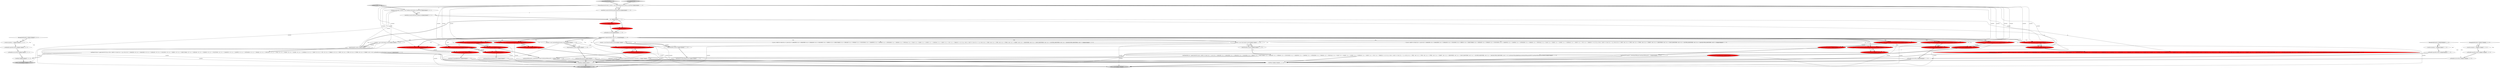 digraph {
1 [style = filled, label = "enterOuterAlt(_localctx,8)@@@74@@@['1', '0', '0']", fillcolor = red, shape = ellipse image = "AAA1AAABBB1BBB"];
24 [style = filled, label = "enterOuterAlt(_localctx,7)@@@63@@@['1', '0', '0']", fillcolor = red, shape = ellipse image = "AAA1AAABBB1BBB"];
17 [style = filled, label = "enterOuterAlt(_localctx,10)@@@88@@@['1', '0', '0']", fillcolor = red, shape = ellipse image = "AAA1AAABBB1BBB"];
38 [style = filled, label = "_localctx = new CastContext(_localctx)@@@10@@@['1', '1', '0']", fillcolor = white, shape = ellipse image = "AAA0AAABBB1BBB"];
67 [style = filled, label = "nonReserved['0', '0', '1']", fillcolor = lightgray, shape = diamond image = "AAA0AAABBB3BBB"];
42 [style = filled, label = "{setState(571)match(T__0)setState(572)expression()setState(573)match(T__1)}@@@75@@@['1', '1', '0']", fillcolor = white, shape = ellipse image = "AAA0AAABBB1BBB"];
69 [style = filled, label = "_errHandler.recover(this,re)@@@22@@@['0', '0', '1']", fillcolor = white, shape = ellipse image = "AAA0AAABBB3BBB"];
34 [style = filled, label = "return _localctx@@@108@@@['1', '0', '0']", fillcolor = lightgray, shape = ellipse image = "AAA0AAABBB1BBB"];
52 [style = filled, label = "enterOuterAlt(_localctx,6)@@@56@@@['0', '1', '0']", fillcolor = red, shape = ellipse image = "AAA1AAABBB2BBB"];
61 [style = filled, label = "setState(575)@@@7@@@['0', '1', '0']", fillcolor = red, shape = ellipse image = "AAA1AAABBB2BBB"];
25 [style = filled, label = "_errHandler.sync(this)@@@8@@@['1', '1', '0']", fillcolor = white, shape = ellipse image = "AAA0AAABBB1BBB"];
47 [style = filled, label = "_localctx.exception = re@@@87@@@['0', '1', '0']", fillcolor = white, shape = ellipse image = "AAA0AAABBB2BBB"];
56 [style = filled, label = "_localctx = new DereferenceContext(_localctx)@@@66@@@['0', '1', '0']", fillcolor = red, shape = ellipse image = "AAA1AAABBB2BBB"];
30 [style = filled, label = "{setState(572)qualifiedName()}@@@82@@@['1', '0', '0']", fillcolor = red, shape = ellipse image = "AAA1AAABBB1BBB"];
57 [style = filled, label = "enterOuterAlt(_localctx,5)@@@49@@@['0', '1', '0']", fillcolor = red, shape = ellipse image = "AAA1AAABBB2BBB"];
39 [style = filled, label = "enterOuterAlt(_localctx,6)@@@56@@@['1', '0', '0']", fillcolor = red, shape = ellipse image = "AAA1AAABBB1BBB"];
3 [style = filled, label = "enterRule(_localctx,60,RULE_primaryExpression)@@@4@@@['1', '1', '0']", fillcolor = white, shape = ellipse image = "AAA0AAABBB1BBB"];
29 [style = filled, label = "{setState(567)match(T__0)setState(568)query()setState(569)match(T__1)}@@@64@@@['1', '0', '0']", fillcolor = white, shape = ellipse image = "AAA0AAABBB1BBB"];
9 [style = filled, label = "_errHandler.recover(this,re)@@@89@@@['1', '1', '0']", fillcolor = white, shape = ellipse image = "AAA0AAABBB1BBB"];
6 [style = filled, label = "{setState(563)_la = _input.LA(1)if ((((_la) & ~0x3f) == 0 && ((1L << _la) & ((1L << ANALYZE) | (1L << ANALYZED) | (1L << CATALOGS) | (1L << COLUMNS) | (1L << DEBUG) | (1L << EXECUTABLE) | (1L << EXPLAIN) | (1L << FORMAT) | (1L << FUNCTIONS) | (1L << GRAPHVIZ) | (1L << MAPPED) | (1L << OPTIMIZED) | (1L << PARSED) | (1L << PHYSICAL) | (1L << PLAN) | (1L << RLIKE) | (1L << QUERY) | (1L << SCHEMAS) | (1L << SHOW) | (1L << SYS) | (1L << TABLES))) != 0) || ((((_la - 64)) & ~0x3f) == 0 && ((1L << (_la - 64)) & ((1L << (TEXT - 64)) | (1L << (TYPE - 64)) | (1L << (TYPES - 64)) | (1L << (VERIFY - 64)) | (1L << (IDENTIFIER - 64)) | (1L << (DIGIT_IDENTIFIER - 64)) | (1L << (QUOTED_IDENTIFIER - 64)) | (1L << (BACKQUOTED_IDENTIFIER - 64)))) != 0)) {{setState(560)qualifiedName()setState(561)match(DOT)}}setState(565)match(ASTERISK)}@@@40@@@['1', '0', '0']", fillcolor = red, shape = ellipse image = "AAA1AAABBB1BBB"];
14 [style = filled, label = "_localctx = new ColumnReferenceContext(_localctx)@@@73@@@['1', '0', '0']", fillcolor = red, shape = ellipse image = "AAA1AAABBB1BBB"];
33 [style = filled, label = "enterOuterAlt(_localctx,2)@@@18@@@['1', '1', '0']", fillcolor = white, shape = ellipse image = "AAA0AAABBB1BBB"];
49 [style = filled, label = "RecognitionException re@@@86@@@['0', '1', '0']", fillcolor = white, shape = diamond image = "AAA0AAABBB2BBB"];
32 [style = filled, label = "_errHandler.recover(this,re)@@@103@@@['1', '0', '0']", fillcolor = white, shape = ellipse image = "AAA0AAABBB1BBB"];
16 [style = filled, label = "enterOuterAlt(_localctx,9)@@@81@@@['1', '0', '0']", fillcolor = red, shape = ellipse image = "AAA1AAABBB1BBB"];
64 [style = filled, label = "enterRule(_localctx,98,RULE_nonReserved)@@@4@@@['0', '0', '1']", fillcolor = white, shape = ellipse image = "AAA0AAABBB3BBB"];
0 [style = filled, label = "_localctx = new SubqueryExpressionContext(_localctx)@@@62@@@['1', '0', '0']", fillcolor = red, shape = ellipse image = "AAA1AAABBB1BBB"];
21 [style = filled, label = "_localctx = new StarContext(_localctx)@@@31@@@['1', '1', '0']", fillcolor = white, shape = ellipse image = "AAA0AAABBB1BBB"];
12 [style = filled, label = "(((_la) & ~0x3f) == 0 && ((1L << _la) & ((1L << ANALYZE) | (1L << ANALYZED) | (1L << CATALOGS) | (1L << COLUMNS) | (1L << DEBUG) | (1L << EXECUTABLE) | (1L << EXPLAIN) | (1L << FORMAT) | (1L << FUNCTIONS) | (1L << GRAPHVIZ) | (1L << MAPPED) | (1L << OPTIMIZED) | (1L << PARSED) | (1L << PHYSICAL) | (1L << PLAN) | (1L << RLIKE) | (1L << QUERY) | (1L << SCHEMAS) | (1L << SHOW) | (1L << SYS) | (1L << TABLES))) != 0) || ((((_la - 64)) & ~0x3f) == 0 && ((1L << (_la - 64)) & ((1L << (TEXT - 64)) | (1L << (TYPE - 64)) | (1L << (TYPES - 64)) | (1L << (VERIFY - 64)) | (1L << (IDENTIFIER - 64)) | (1L << (DIGIT_IDENTIFIER - 64)) | (1L << (QUOTED_IDENTIFIER - 64)) | (1L << (BACKQUOTED_IDENTIFIER - 64)))) != 0)@@@43@@@['1', '0', '0']", fillcolor = white, shape = diamond image = "AAA0AAABBB1BBB"];
23 [style = filled, label = "enterOuterAlt(_localctx,1)@@@7@@@['1', '1', '1']", fillcolor = white, shape = ellipse image = "AAA0AAABBB1BBB"];
51 [style = filled, label = "primaryExpression['0', '1', '0']", fillcolor = lightgray, shape = diamond image = "AAA0AAABBB2BBB"];
54 [style = filled, label = "_localctx = new SubqueryExpressionContext(_localctx)@@@55@@@['0', '1', '0']", fillcolor = red, shape = ellipse image = "AAA1AAABBB2BBB"];
48 [style = filled, label = "(((_la) & ~0x3f) == 0 && ((1L << _la) & ((1L << ANALYZE) | (1L << ANALYZED) | (1L << CATALOGS) | (1L << COLUMNS) | (1L << DEBUG) | (1L << EXECUTABLE) | (1L << EXPLAIN) | (1L << FORMAT) | (1L << FUNCTIONS) | (1L << GRAPHVIZ) | (1L << MAPPED) | (1L << OPTIMIZED) | (1L << PARSED) | (1L << PHYSICAL) | (1L << PLAN) | (1L << RLIKE) | (1L << QUERY) | (1L << SCHEMAS) | (1L << SHOW) | (1L << SYS) | (1L << TABLES))) != 0) || ((((_la - 64)) & ~0x3f) == 0 && ((1L << (_la - 64)) & ((1L << (TEXT - 64)) | (1L << (TYPE - 64)) | (1L << (TYPES - 64)) | (1L << (VERIFY - 64)) | (1L << (IDENTIFIER - 64)) | (1L << (DIGIT_IDENTIFIER - 64)) | (1L << (QUOTED_IDENTIFIER - 64)) | (1L << (BACKQUOTED_IDENTIFIER - 64)))) != 0)@@@36@@@['0', '1', '0']", fillcolor = white, shape = diamond image = "AAA0AAABBB2BBB"];
55 [style = filled, label = "_errHandler.reportError(this,re)@@@88@@@['0', '1', '0']", fillcolor = white, shape = ellipse image = "AAA0AAABBB2BBB"];
62 [style = filled, label = "RecognitionException re@@@19@@@['0', '0', '1']", fillcolor = white, shape = diamond image = "AAA0AAABBB3BBB"];
45 [style = filled, label = "return _localctx@@@94@@@['0', '1', '0']", fillcolor = lightgray, shape = ellipse image = "AAA0AAABBB2BBB"];
10 [style = filled, label = "_localctx.exception = re@@@101@@@['1', '0', '0']", fillcolor = white, shape = ellipse image = "AAA0AAABBB1BBB"];
60 [style = filled, label = "enterOuterAlt(_localctx,8)@@@74@@@['0', '1', '0']", fillcolor = red, shape = ellipse image = "AAA1AAABBB2BBB"];
5 [style = filled, label = "_localctx = new ParenthesizedExpressionContext(_localctx)@@@87@@@['1', '0', '0']", fillcolor = red, shape = ellipse image = "AAA1AAABBB1BBB"];
26 [style = filled, label = "enterOuterAlt(_localctx,4)@@@32@@@['1', '1', '0']", fillcolor = white, shape = ellipse image = "AAA0AAABBB1BBB"];
8 [style = filled, label = "{setState(558)constant()}@@@26@@@['1', '1', '0']", fillcolor = white, shape = ellipse image = "AAA0AAABBB1BBB"];
13 [style = filled, label = "_localctx = new ExtractContext(_localctx)@@@17@@@['1', '1', '0']", fillcolor = white, shape = ellipse image = "AAA0AAABBB1BBB"];
22 [style = filled, label = "primaryExpression['1', '0', '0']", fillcolor = lightgray, shape = diamond image = "AAA0AAABBB1BBB"];
35 [style = filled, label = "_localctx = new FunctionContext(_localctx)@@@55@@@['1', '0', '0']", fillcolor = red, shape = ellipse image = "AAA1AAABBB1BBB"];
41 [style = filled, label = "setState(577)@@@7@@@['1', '0', '0']", fillcolor = red, shape = ellipse image = "AAA1AAABBB1BBB"];
2 [style = filled, label = "enterOuterAlt(_localctx,3)@@@25@@@['1', '1', '0']", fillcolor = white, shape = ellipse image = "AAA0AAABBB1BBB"];
4 [style = filled, label = "int _la@@@5@@@['1', '1', '1']", fillcolor = white, shape = ellipse image = "AAA0AAABBB1BBB"];
43 [style = filled, label = "_localctx = new DereferenceContext(_localctx)@@@80@@@['1', '0', '0']", fillcolor = red, shape = ellipse image = "AAA1AAABBB1BBB"];
50 [style = filled, label = "_localctx = new FunctionContext(_localctx)@@@48@@@['0', '1', '0']", fillcolor = red, shape = ellipse image = "AAA1AAABBB2BBB"];
59 [style = filled, label = "{setState(570)qualifiedName()}@@@68@@@['0', '1', '0']", fillcolor = white, shape = ellipse image = "AAA0AAABBB2BBB"];
63 [style = filled, label = "_localctx.exception = re@@@20@@@['0', '0', '1']", fillcolor = white, shape = ellipse image = "AAA0AAABBB3BBB"];
70 [style = filled, label = "_errHandler.reportError(this,re)@@@21@@@['0', '0', '1']", fillcolor = white, shape = ellipse image = "AAA0AAABBB3BBB"];
20 [style = filled, label = "{setState(557)extractExpression()}@@@19@@@['1', '1', '0']", fillcolor = white, shape = ellipse image = "AAA0AAABBB1BBB"];
68 [style = filled, label = "NonReservedContext _localctx = new NonReservedContext(_ctx,getState())@@@3@@@['0', '0', '1']", fillcolor = white, shape = ellipse image = "AAA0AAABBB3BBB"];
36 [style = filled, label = "RecognitionException re@@@100@@@['1', '0', '0']", fillcolor = white, shape = diamond image = "AAA0AAABBB1BBB"];
37 [style = filled, label = "getInterpreter().adaptivePredict(_input,76,_ctx)@@@9@@@['1', '1', '0']", fillcolor = white, shape = diamond image = "AAA0AAABBB1BBB"];
46 [style = filled, label = "_localctx = new ParenthesizedExpressionContext(_localctx)@@@73@@@['0', '1', '0']", fillcolor = red, shape = ellipse image = "AAA1AAABBB2BBB"];
19 [style = filled, label = "{setState(718)_la = _input.LA(1)if (!(((((_la - 6)) & ~0x3f) == 0 && ((1L << (_la - 6)) & ((1L << (ANALYZE - 6)) | (1L << (ANALYZED - 6)) | (1L << (CATALOGS - 6)) | (1L << (COLUMNS - 6)) | (1L << (DEBUG - 6)) | (1L << (EXECUTABLE - 6)) | (1L << (EXPLAIN - 6)) | (1L << (FORMAT - 6)) | (1L << (FUNCTIONS - 6)) | (1L << (GRAPHVIZ - 6)) | (1L << (MAPPED - 6)) | (1L << (OPTIMIZED - 6)) | (1L << (PARSED - 6)) | (1L << (PHYSICAL - 6)) | (1L << (PLAN - 6)) | (1L << (RLIKE - 6)) | (1L << (QUERY - 6)) | (1L << (SCHEMAS - 6)) | (1L << (SHOW - 6)) | (1L << (SYS - 6)) | (1L << (TABLES - 6)) | (1L << (TEXT - 6)) | (1L << (TYPE - 6)) | (1L << (TYPES - 6)) | (1L << (VERIFY - 6)))) != 0))) {_errHandler.recoverInline(this)}{consume()}}@@@8@@@['1', '1', '1']", fillcolor = white, shape = ellipse image = "AAA0AAABBB1BBB"];
15 [style = filled, label = "{setState(566)match(T__0)setState(567)query()setState(568)match(T__1)}@@@57@@@['1', '1', '0']", fillcolor = white, shape = ellipse image = "AAA0AAABBB1BBB"];
44 [style = filled, label = "{exitRule()}@@@91@@@['0', '1', '0']", fillcolor = white, shape = ellipse image = "AAA0AAABBB2BBB"];
31 [style = filled, label = "enterOuterAlt(_localctx,5)@@@39@@@['1', '0', '0']", fillcolor = red, shape = ellipse image = "AAA1AAABBB1BBB"];
58 [style = filled, label = "{setState(565)functionExpression()}@@@50@@@['0', '1', '0']", fillcolor = white, shape = ellipse image = "AAA0AAABBB2BBB"];
27 [style = filled, label = "_localctx = new ConstantDefaultContext(_localctx)@@@24@@@['1', '1', '0']", fillcolor = white, shape = ellipse image = "AAA0AAABBB1BBB"];
18 [style = filled, label = "PrimaryExpressionContext _localctx = new PrimaryExpressionContext(_ctx,getState())@@@3@@@['1', '1', '0']", fillcolor = white, shape = ellipse image = "AAA0AAABBB1BBB"];
66 [style = filled, label = "{exitRule()}@@@24@@@['0', '0', '1']", fillcolor = white, shape = ellipse image = "AAA0AAABBB3BBB"];
28 [style = filled, label = "{exitRule()}@@@105@@@['1', '0', '0']", fillcolor = white, shape = ellipse image = "AAA0AAABBB1BBB"];
11 [style = filled, label = "_errHandler.reportError(this,re)@@@102@@@['1', '0', '0']", fillcolor = white, shape = ellipse image = "AAA0AAABBB1BBB"];
40 [style = filled, label = "_localctx = new StarContext(_localctx)@@@38@@@['1', '0', '0']", fillcolor = red, shape = ellipse image = "AAA1AAABBB1BBB"];
7 [style = filled, label = "{setState(562)_la = _input.LA(1)if ((((_la) & ~0x3f) == 0 && ((1L << _la) & ((1L << ANALYZE) | (1L << ANALYZED) | (1L << CATALOGS) | (1L << COLUMNS) | (1L << DEBUG) | (1L << EXECUTABLE) | (1L << EXPLAIN) | (1L << FORMAT) | (1L << FUNCTIONS) | (1L << GRAPHVIZ) | (1L << MAPPED) | (1L << OPTIMIZED) | (1L << PARSED) | (1L << PHYSICAL) | (1L << PLAN) | (1L << RLIKE) | (1L << QUERY) | (1L << SCHEMAS) | (1L << SHOW) | (1L << SYS) | (1L << TABLES))) != 0) || ((((_la - 64)) & ~0x3f) == 0 && ((1L << (_la - 64)) & ((1L << (TEXT - 64)) | (1L << (TYPE - 64)) | (1L << (TYPES - 64)) | (1L << (VERIFY - 64)) | (1L << (IDENTIFIER - 64)) | (1L << (DIGIT_IDENTIFIER - 64)) | (1L << (QUOTED_IDENTIFIER - 64)) | (1L << (BACKQUOTED_IDENTIFIER - 64)))) != 0)) {{setState(559)qualifiedName()setState(560)match(DOT)}}setState(564)match(ASTERISK)}@@@33@@@['1', '1', '0']", fillcolor = white, shape = ellipse image = "AAA0AAABBB1BBB"];
65 [style = filled, label = "return _localctx@@@27@@@['0', '0', '1']", fillcolor = lightgray, shape = ellipse image = "AAA0AAABBB3BBB"];
53 [style = filled, label = "enterOuterAlt(_localctx,7)@@@67@@@['0', '1', '0']", fillcolor = red, shape = ellipse image = "AAA1AAABBB2BBB"];
18->3 [style = bold, label=""];
37->0 [style = bold, label=""];
70->69 [style = bold, label=""];
37->57 [style = dotted, label="true"];
56->45 [style = solid, label="_localctx"];
37->27 [style = bold, label=""];
18->50 [style = solid, label="_localctx"];
4->7 [style = solid, label="_la"];
49->55 [style = dotted, label="true"];
13->33 [style = solid, label="_localctx"];
17->9 [style = bold, label=""];
5->34 [style = solid, label="_localctx"];
68->65 [style = solid, label="_localctx"];
21->26 [style = solid, label="_localctx"];
37->1 [style = dotted, label="true"];
57->58 [style = bold, label=""];
8->44 [style = bold, label=""];
46->45 [style = solid, label="_localctx"];
3->4 [style = bold, label=""];
36->11 [style = dotted, label="true"];
19->44 [style = bold, label=""];
37->5 [style = bold, label=""];
61->25 [style = bold, label=""];
37->31 [style = dotted, label="true"];
21->26 [style = bold, label=""];
37->43 [style = bold, label=""];
13->34 [style = solid, label="_localctx"];
35->39 [style = solid, label="_localctx"];
37->38 [style = dotted, label="true"];
30->28 [style = bold, label=""];
42->44 [style = bold, label=""];
31->6 [style = bold, label=""];
21->34 [style = solid, label="_localctx"];
37->50 [style = dotted, label="true"];
5->46 [style = dashed, label="0"];
3->64 [style = dashed, label="0"];
37->38 [style = bold, label=""];
0->24 [style = bold, label=""];
24->52 [style = dashed, label="0"];
67->68 [style = bold, label=""];
18->56 [style = solid, label="_localctx"];
40->31 [style = bold, label=""];
19->28 [style = bold, label=""];
35->34 [style = solid, label="_localctx"];
4->6 [style = solid, label="_la"];
14->34 [style = solid, label="_localctx"];
56->53 [style = bold, label=""];
27->2 [style = bold, label=""];
1->53 [style = dashed, label="0"];
37->54 [style = dotted, label="true"];
10->11 [style = bold, label=""];
54->52 [style = bold, label=""];
37->48 [style = dotted, label="true"];
8->28 [style = bold, label=""];
27->45 [style = solid, label="_localctx"];
43->16 [style = bold, label=""];
26->7 [style = bold, label=""];
35->50 [style = dashed, label="0"];
40->31 [style = solid, label="_localctx"];
18->14 [style = solid, label="_localctx"];
37->21 [style = bold, label=""];
18->21 [style = solid, label="_localctx"];
1->42 [style = bold, label=""];
0->54 [style = dashed, label="0"];
5->17 [style = bold, label=""];
37->5 [style = dotted, label="true"];
37->46 [style = dotted, label="true"];
46->60 [style = bold, label=""];
49->47 [style = dotted, label="true"];
22->18 [style = bold, label=""];
37->46 [style = bold, label=""];
27->34 [style = solid, label="_localctx"];
25->37 [style = bold, label=""];
9->44 [style = bold, label=""];
51->18 [style = bold, label=""];
37->52 [style = dotted, label="true"];
59->44 [style = bold, label=""];
37->14 [style = dotted, label="true"];
37->13 [style = bold, label=""];
44->45 [style = bold, label=""];
40->34 [style = solid, label="_localctx"];
46->60 [style = solid, label="_localctx"];
4->23 [style = bold, label=""];
7->44 [style = bold, label=""];
55->9 [style = bold, label=""];
52->15 [style = bold, label=""];
66->65 [style = bold, label=""];
27->2 [style = solid, label="_localctx"];
62->63 [style = dotted, label="true"];
14->56 [style = dashed, label="0"];
18->40 [style = solid, label="_localctx"];
18->5 [style = solid, label="_localctx"];
37->56 [style = dotted, label="true"];
35->39 [style = bold, label=""];
49->9 [style = dotted, label="true"];
15->44 [style = bold, label=""];
54->52 [style = solid, label="_localctx"];
63->70 [style = bold, label=""];
36->32 [style = dotted, label="true"];
11->32 [style = bold, label=""];
18->43 [style = solid, label="_localctx"];
62->69 [style = dotted, label="true"];
56->53 [style = solid, label="_localctx"];
4->41 [style = bold, label=""];
9->28 [style = bold, label=""];
37->35 [style = dotted, label="true"];
18->54 [style = solid, label="_localctx"];
37->43 [style = dotted, label="true"];
19->66 [style = bold, label=""];
7->28 [style = bold, label=""];
18->27 [style = solid, label="_localctx"];
15->28 [style = bold, label=""];
37->26 [style = dotted, label="true"];
37->0 [style = dotted, label="true"];
23->19 [style = bold, label=""];
16->30 [style = bold, label=""];
50->57 [style = bold, label=""];
37->35 [style = bold, label=""];
38->45 [style = solid, label="_localctx"];
50->57 [style = solid, label="_localctx"];
42->28 [style = bold, label=""];
64->4 [style = bold, label=""];
37->27 [style = dotted, label="true"];
60->42 [style = bold, label=""];
69->66 [style = bold, label=""];
13->45 [style = solid, label="_localctx"];
62->70 [style = dotted, label="true"];
37->16 [style = dotted, label="true"];
18->3 [style = solid, label="_localctx"];
36->10 [style = bold, label=""];
68->64 [style = bold, label=""];
38->34 [style = solid, label="_localctx"];
37->33 [style = dotted, label="true"];
39->15 [style = bold, label=""];
43->34 [style = solid, label="_localctx"];
37->53 [style = dotted, label="true"];
33->20 [style = bold, label=""];
5->17 [style = solid, label="_localctx"];
28->34 [style = bold, label=""];
37->60 [style = dotted, label="true"];
37->24 [style = dotted, label="true"];
18->0 [style = solid, label="_localctx"];
20->28 [style = bold, label=""];
18->46 [style = solid, label="_localctx"];
37->21 [style = dotted, label="true"];
62->63 [style = bold, label=""];
39->57 [style = dashed, label="0"];
37->12 [style = dotted, label="true"];
38->23 [style = bold, label=""];
18->68 [style = dashed, label="0"];
24->29 [style = bold, label=""];
38->23 [style = solid, label="_localctx"];
18->38 [style = solid, label="_localctx"];
4->61 [style = bold, label=""];
20->44 [style = bold, label=""];
14->1 [style = bold, label=""];
37->54 [style = bold, label=""];
14->1 [style = solid, label="_localctx"];
58->44 [style = bold, label=""];
43->16 [style = solid, label="_localctx"];
29->28 [style = bold, label=""];
49->47 [style = bold, label=""];
37->17 [style = dotted, label="true"];
36->10 [style = dotted, label="true"];
37->14 [style = bold, label=""];
53->59 [style = bold, label=""];
68->23 [style = solid, label="_localctx"];
47->55 [style = bold, label=""];
0->24 [style = solid, label="_localctx"];
50->45 [style = solid, label="_localctx"];
37->39 [style = dotted, label="true"];
0->34 [style = solid, label="_localctx"];
21->45 [style = solid, label="_localctx"];
18->13 [style = solid, label="_localctx"];
54->45 [style = solid, label="_localctx"];
41->25 [style = bold, label=""];
17->60 [style = dashed, label="0"];
37->23 [style = dotted, label="true"];
37->40 [style = dotted, label="true"];
18->35 [style = solid, label="_localctx"];
13->33 [style = bold, label=""];
68->64 [style = solid, label="_localctx"];
37->2 [style = dotted, label="true"];
32->28 [style = bold, label=""];
37->13 [style = dotted, label="true"];
37->40 [style = bold, label=""];
37->50 [style = bold, label=""];
2->8 [style = bold, label=""];
6->28 [style = bold, label=""];
41->61 [style = dashed, label="0"];
37->56 [style = bold, label=""];
}
